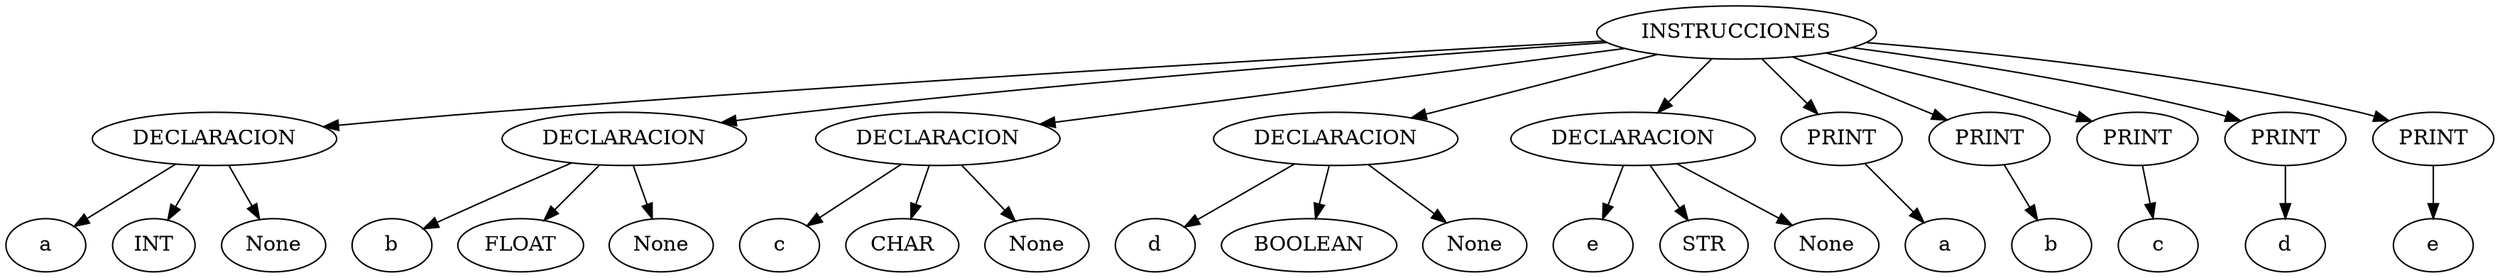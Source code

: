 digraph {
	0 [label = "INSTRUCCIONES"];
	1 [label = "DECLARACION"];
	2 [label = "a"];
	3 [label = "INT"];
	4 [label = "None"];
	5 [label = "DECLARACION"];
	6 [label = "b"];
	7 [label = "FLOAT"];
	8 [label = "None"];
	9 [label = "DECLARACION"];
	10 [label = "c"];
	11 [label = "CHAR"];
	12 [label = "None"];
	13 [label = "DECLARACION"];
	14 [label = "d"];
	15 [label = "BOOLEAN"];
	16 [label = "None"];
	17 [label = "DECLARACION"];
	18 [label = "e"];
	19 [label = "STR"];
	20 [label = "None"];
	21 [label = "PRINT"];
	22 [label = "a"];
	23 [label = "PRINT"];
	24 [label = "b"];
	25 [label = "PRINT"];
	26 [label = "c"];
	27 [label = "PRINT"];
	28 [label = "d"];
	29 [label = "PRINT"];
	30 [label = "e"];
	0 -> 1;
	1 -> 2;
	1 -> 3;
	1 -> 4;
	0 -> 5;
	5 -> 6;
	5 -> 7;
	5 -> 8;
	0 -> 9;
	9 -> 10;
	9 -> 11;
	9 -> 12;
	0 -> 13;
	13 -> 14;
	13 -> 15;
	13 -> 16;
	0 -> 17;
	17 -> 18;
	17 -> 19;
	17 -> 20;
	0 -> 21;
	21 -> 22;
	0 -> 23;
	23 -> 24;
	0 -> 25;
	25 -> 26;
	0 -> 27;
	27 -> 28;
	0 -> 29;
	29 -> 30;
}
